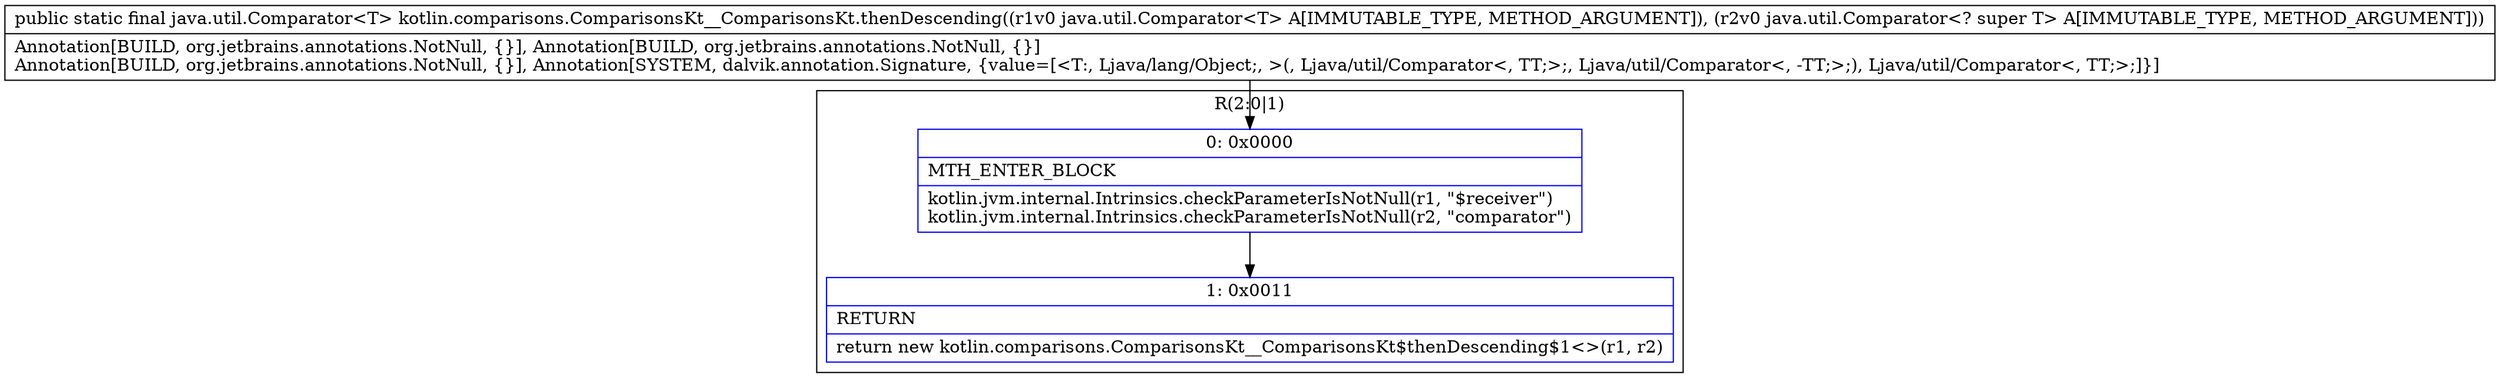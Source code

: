 digraph "CFG forkotlin.comparisons.ComparisonsKt__ComparisonsKt.thenDescending(Ljava\/util\/Comparator;Ljava\/util\/Comparator;)Ljava\/util\/Comparator;" {
subgraph cluster_Region_978244052 {
label = "R(2:0|1)";
node [shape=record,color=blue];
Node_0 [shape=record,label="{0\:\ 0x0000|MTH_ENTER_BLOCK\l|kotlin.jvm.internal.Intrinsics.checkParameterIsNotNull(r1, \"$receiver\")\lkotlin.jvm.internal.Intrinsics.checkParameterIsNotNull(r2, \"comparator\")\l}"];
Node_1 [shape=record,label="{1\:\ 0x0011|RETURN\l|return new kotlin.comparisons.ComparisonsKt__ComparisonsKt$thenDescending$1\<\>(r1, r2)\l}"];
}
MethodNode[shape=record,label="{public static final java.util.Comparator\<T\> kotlin.comparisons.ComparisonsKt__ComparisonsKt.thenDescending((r1v0 java.util.Comparator\<T\> A[IMMUTABLE_TYPE, METHOD_ARGUMENT]), (r2v0 java.util.Comparator\<? super T\> A[IMMUTABLE_TYPE, METHOD_ARGUMENT]))  | Annotation[BUILD, org.jetbrains.annotations.NotNull, \{\}], Annotation[BUILD, org.jetbrains.annotations.NotNull, \{\}]\lAnnotation[BUILD, org.jetbrains.annotations.NotNull, \{\}], Annotation[SYSTEM, dalvik.annotation.Signature, \{value=[\<T:, Ljava\/lang\/Object;, \>(, Ljava\/util\/Comparator\<, TT;\>;, Ljava\/util\/Comparator\<, \-TT;\>;), Ljava\/util\/Comparator\<, TT;\>;]\}]\l}"];
MethodNode -> Node_0;
Node_0 -> Node_1;
}

